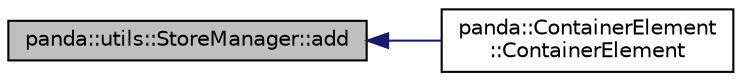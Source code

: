 digraph "panda::utils::StoreManager::add"
{
 // INTERACTIVE_SVG=YES
  edge [fontname="Helvetica",fontsize="10",labelfontname="Helvetica",labelfontsize="10"];
  node [fontname="Helvetica",fontsize="10",shape=record];
  rankdir="LR";
  Node1 [label="panda::utils::StoreManager::add",height=0.2,width=0.4,color="black", fillcolor="grey75", style="filled" fontcolor="black"];
  Node1 -> Node2 [dir="back",color="midnightblue",fontsize="10",style="solid"];
  Node2 [label="panda::ContainerElement\l::ContainerElement",height=0.2,width=0.4,color="black", fillcolor="white", style="filled",URL="$classpanda_1_1ContainerElement.html#aa1ba7438d31c3d26d7baddda5d4fb9a4",tooltip="Ctor for singlet instantiation. "];
}
